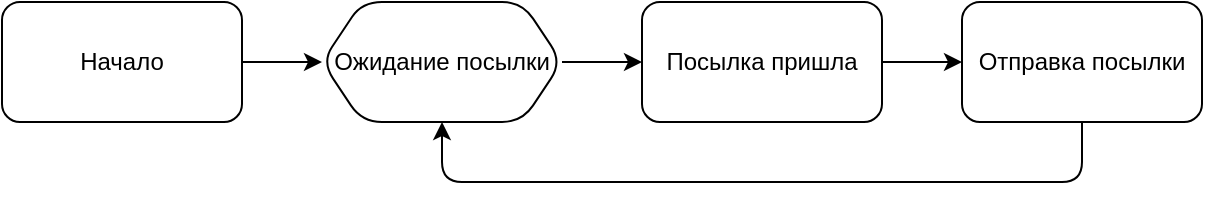 <mxfile version="15.7.1" type="google"><diagram id="4H4Wgdo8KeoKlDA5Xk-L" name="Page-1"><mxGraphModel dx="981" dy="526" grid="1" gridSize="10" guides="1" tooltips="1" connect="1" arrows="1" fold="1" page="1" pageScale="1" pageWidth="827" pageHeight="1169" math="0" shadow="0"><root><mxCell id="0"/><mxCell id="1" parent="0"/><mxCell id="NZf20qa9jGjzfx8gqYWq-3" value="" style="edgeStyle=orthogonalEdgeStyle;rounded=0;orthogonalLoop=1;jettySize=auto;html=1;shadow=0;" edge="1" parent="1" source="NZf20qa9jGjzfx8gqYWq-1" target="NZf20qa9jGjzfx8gqYWq-6"><mxGeometry relative="1" as="geometry"><mxPoint x="280" y="110" as="targetPoint"/></mxGeometry></mxCell><mxCell id="NZf20qa9jGjzfx8gqYWq-1" value="Начало" style="rounded=1;whiteSpace=wrap;html=1;shadow=0;" vertex="1" parent="1"><mxGeometry x="120" y="80" width="120" height="60" as="geometry"/></mxCell><mxCell id="NZf20qa9jGjzfx8gqYWq-5" value="" style="edgeStyle=orthogonalEdgeStyle;rounded=0;orthogonalLoop=1;jettySize=auto;html=1;shadow=0;" edge="1" parent="1" source="NZf20qa9jGjzfx8gqYWq-6" target="NZf20qa9jGjzfx8gqYWq-4"><mxGeometry relative="1" as="geometry"><mxPoint x="400" y="110" as="sourcePoint"/></mxGeometry></mxCell><mxCell id="NZf20qa9jGjzfx8gqYWq-9" value="" style="edgeStyle=orthogonalEdgeStyle;rounded=0;orthogonalLoop=1;jettySize=auto;html=1;shadow=0;" edge="1" parent="1" source="NZf20qa9jGjzfx8gqYWq-4" target="NZf20qa9jGjzfx8gqYWq-8"><mxGeometry relative="1" as="geometry"/></mxCell><mxCell id="NZf20qa9jGjzfx8gqYWq-4" value="Посылка пришла" style="whiteSpace=wrap;html=1;rounded=1;shadow=0;" vertex="1" parent="1"><mxGeometry x="440" y="80" width="120" height="60" as="geometry"/></mxCell><mxCell id="NZf20qa9jGjzfx8gqYWq-6" value="Ожидание посылки" style="shape=hexagon;perimeter=hexagonPerimeter2;whiteSpace=wrap;html=1;fixedSize=1;rounded=1;shadow=0;" vertex="1" parent="1"><mxGeometry x="280" y="80" width="120" height="60" as="geometry"/></mxCell><mxCell id="NZf20qa9jGjzfx8gqYWq-10" style="edgeStyle=orthogonalEdgeStyle;rounded=1;orthogonalLoop=1;jettySize=auto;html=1;shadow=0;" edge="1" parent="1" source="NZf20qa9jGjzfx8gqYWq-8" target="NZf20qa9jGjzfx8gqYWq-6"><mxGeometry relative="1" as="geometry"><Array as="points"><mxPoint x="660" y="170"/><mxPoint x="340" y="170"/></Array></mxGeometry></mxCell><mxCell id="NZf20qa9jGjzfx8gqYWq-8" value="Отправка посылки" style="whiteSpace=wrap;html=1;rounded=1;shadow=0;" vertex="1" parent="1"><mxGeometry x="600" y="80" width="120" height="60" as="geometry"/></mxCell></root></mxGraphModel></diagram></mxfile>